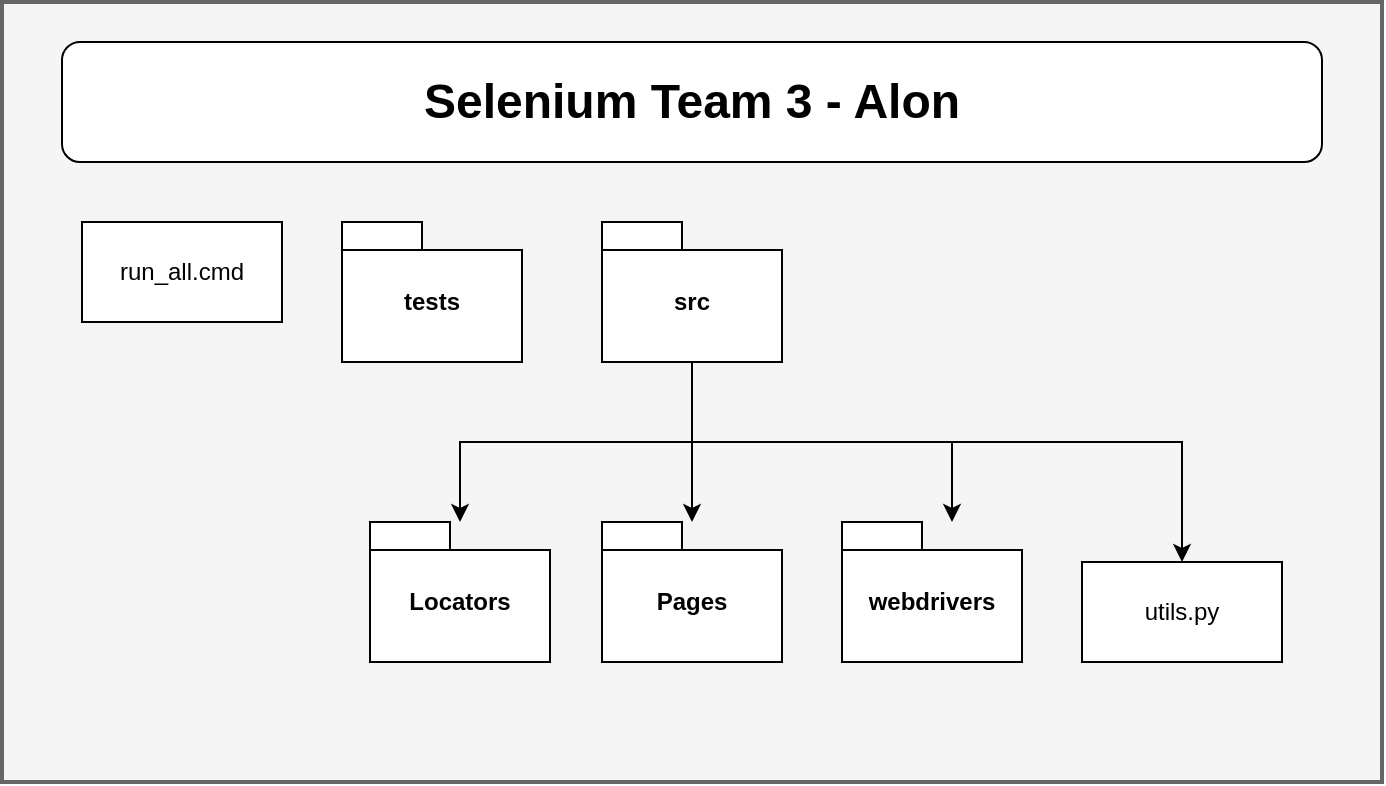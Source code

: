 <mxfile version="21.0.6"><diagram name="Page-1" id="bTtWcbu1kthvAnl72Dwl"><mxGraphModel dx="1050" dy="481" grid="1" gridSize="10" guides="1" tooltips="1" connect="1" arrows="1" fold="1" page="1" pageScale="1" pageWidth="827" pageHeight="1169" math="0" shadow="0"><root><mxCell id="0"/><mxCell id="1" parent="0"/><mxCell id="o5JjkqGvMUUQZUlL2JEY-1" value="" style="rounded=0;whiteSpace=wrap;html=1;fillColor=#f5f5f5;strokeColor=#666666;strokeWidth=2;fontColor=#333333;gradientColor=none;" vertex="1" parent="1"><mxGeometry x="140" y="130" width="690" height="390" as="geometry"/></mxCell><mxCell id="B2ZNwzhkH_fS-0fm6CbG-9" value="utils.py" style="rounded=0;whiteSpace=wrap;html=1;" parent="1" vertex="1"><mxGeometry x="680" y="410" width="100" height="50" as="geometry"/></mxCell><mxCell id="B2ZNwzhkH_fS-0fm6CbG-11" value="run_all.cmd" style="rounded=0;whiteSpace=wrap;html=1;" parent="1" vertex="1"><mxGeometry x="180" y="240" width="100" height="50" as="geometry"/></mxCell><mxCell id="B2ZNwzhkH_fS-0fm6CbG-12" value="&lt;font style=&quot;font-size: 24px;&quot;&gt;Selenium Team 3 - Alon&lt;/font&gt;" style="rounded=1;whiteSpace=wrap;html=1;fontStyle=1" parent="1" vertex="1"><mxGeometry x="170" y="150" width="630" height="60" as="geometry"/></mxCell><mxCell id="GoVY8lwPmchCtqeXt-m5-7" style="edgeStyle=orthogonalEdgeStyle;rounded=0;orthogonalLoop=1;jettySize=auto;html=1;entryX=0.5;entryY=0;entryDx=0;entryDy=0;" parent="1" source="B2ZNwzhkH_fS-0fm6CbG-13" target="B2ZNwzhkH_fS-0fm6CbG-9" edge="1"><mxGeometry relative="1" as="geometry"><Array as="points"><mxPoint x="485" y="350"/><mxPoint x="730" y="350"/></Array></mxGeometry></mxCell><mxCell id="VLNa5tYjM9I2s7i_dGR9-1" style="edgeStyle=orthogonalEdgeStyle;rounded=0;orthogonalLoop=1;jettySize=auto;html=1;" parent="1" source="B2ZNwzhkH_fS-0fm6CbG-13" target="GoVY8lwPmchCtqeXt-m5-3" edge="1"><mxGeometry relative="1" as="geometry"/></mxCell><mxCell id="VLNa5tYjM9I2s7i_dGR9-2" style="edgeStyle=orthogonalEdgeStyle;rounded=0;orthogonalLoop=1;jettySize=auto;html=1;" parent="1" source="B2ZNwzhkH_fS-0fm6CbG-13" target="GoVY8lwPmchCtqeXt-m5-5" edge="1"><mxGeometry relative="1" as="geometry"><Array as="points"><mxPoint x="485" y="350"/><mxPoint x="615" y="350"/></Array></mxGeometry></mxCell><mxCell id="VLNa5tYjM9I2s7i_dGR9-3" style="edgeStyle=orthogonalEdgeStyle;rounded=0;orthogonalLoop=1;jettySize=auto;html=1;" parent="1" source="B2ZNwzhkH_fS-0fm6CbG-13" target="GoVY8lwPmchCtqeXt-m5-1" edge="1"><mxGeometry relative="1" as="geometry"><Array as="points"><mxPoint x="485" y="350"/><mxPoint x="369" y="350"/></Array></mxGeometry></mxCell><mxCell id="B2ZNwzhkH_fS-0fm6CbG-13" value="src" style="shape=folder;fontStyle=1;spacingTop=10;tabWidth=40;tabHeight=14;tabPosition=left;html=1;whiteSpace=wrap;" parent="1" vertex="1"><mxGeometry x="440" y="240" width="90" height="70" as="geometry"/></mxCell><mxCell id="B2ZNwzhkH_fS-0fm6CbG-14" value="tests" style="shape=folder;fontStyle=1;spacingTop=10;tabWidth=40;tabHeight=14;tabPosition=left;html=1;whiteSpace=wrap;" parent="1" vertex="1"><mxGeometry x="310" y="240" width="90" height="70" as="geometry"/></mxCell><mxCell id="GoVY8lwPmchCtqeXt-m5-1" value="Locators" style="shape=folder;fontStyle=1;spacingTop=10;tabWidth=40;tabHeight=14;tabPosition=left;html=1;whiteSpace=wrap;" parent="1" vertex="1"><mxGeometry x="324" y="390" width="90" height="70" as="geometry"/></mxCell><mxCell id="GoVY8lwPmchCtqeXt-m5-3" value="Pages" style="shape=folder;fontStyle=1;spacingTop=10;tabWidth=40;tabHeight=14;tabPosition=left;html=1;whiteSpace=wrap;" parent="1" vertex="1"><mxGeometry x="440" y="390" width="90" height="70" as="geometry"/></mxCell><mxCell id="GoVY8lwPmchCtqeXt-m5-5" value="webdrivers" style="shape=folder;fontStyle=1;spacingTop=10;tabWidth=40;tabHeight=14;tabPosition=left;html=1;whiteSpace=wrap;" parent="1" vertex="1"><mxGeometry x="560" y="390" width="90" height="70" as="geometry"/></mxCell></root></mxGraphModel></diagram></mxfile>